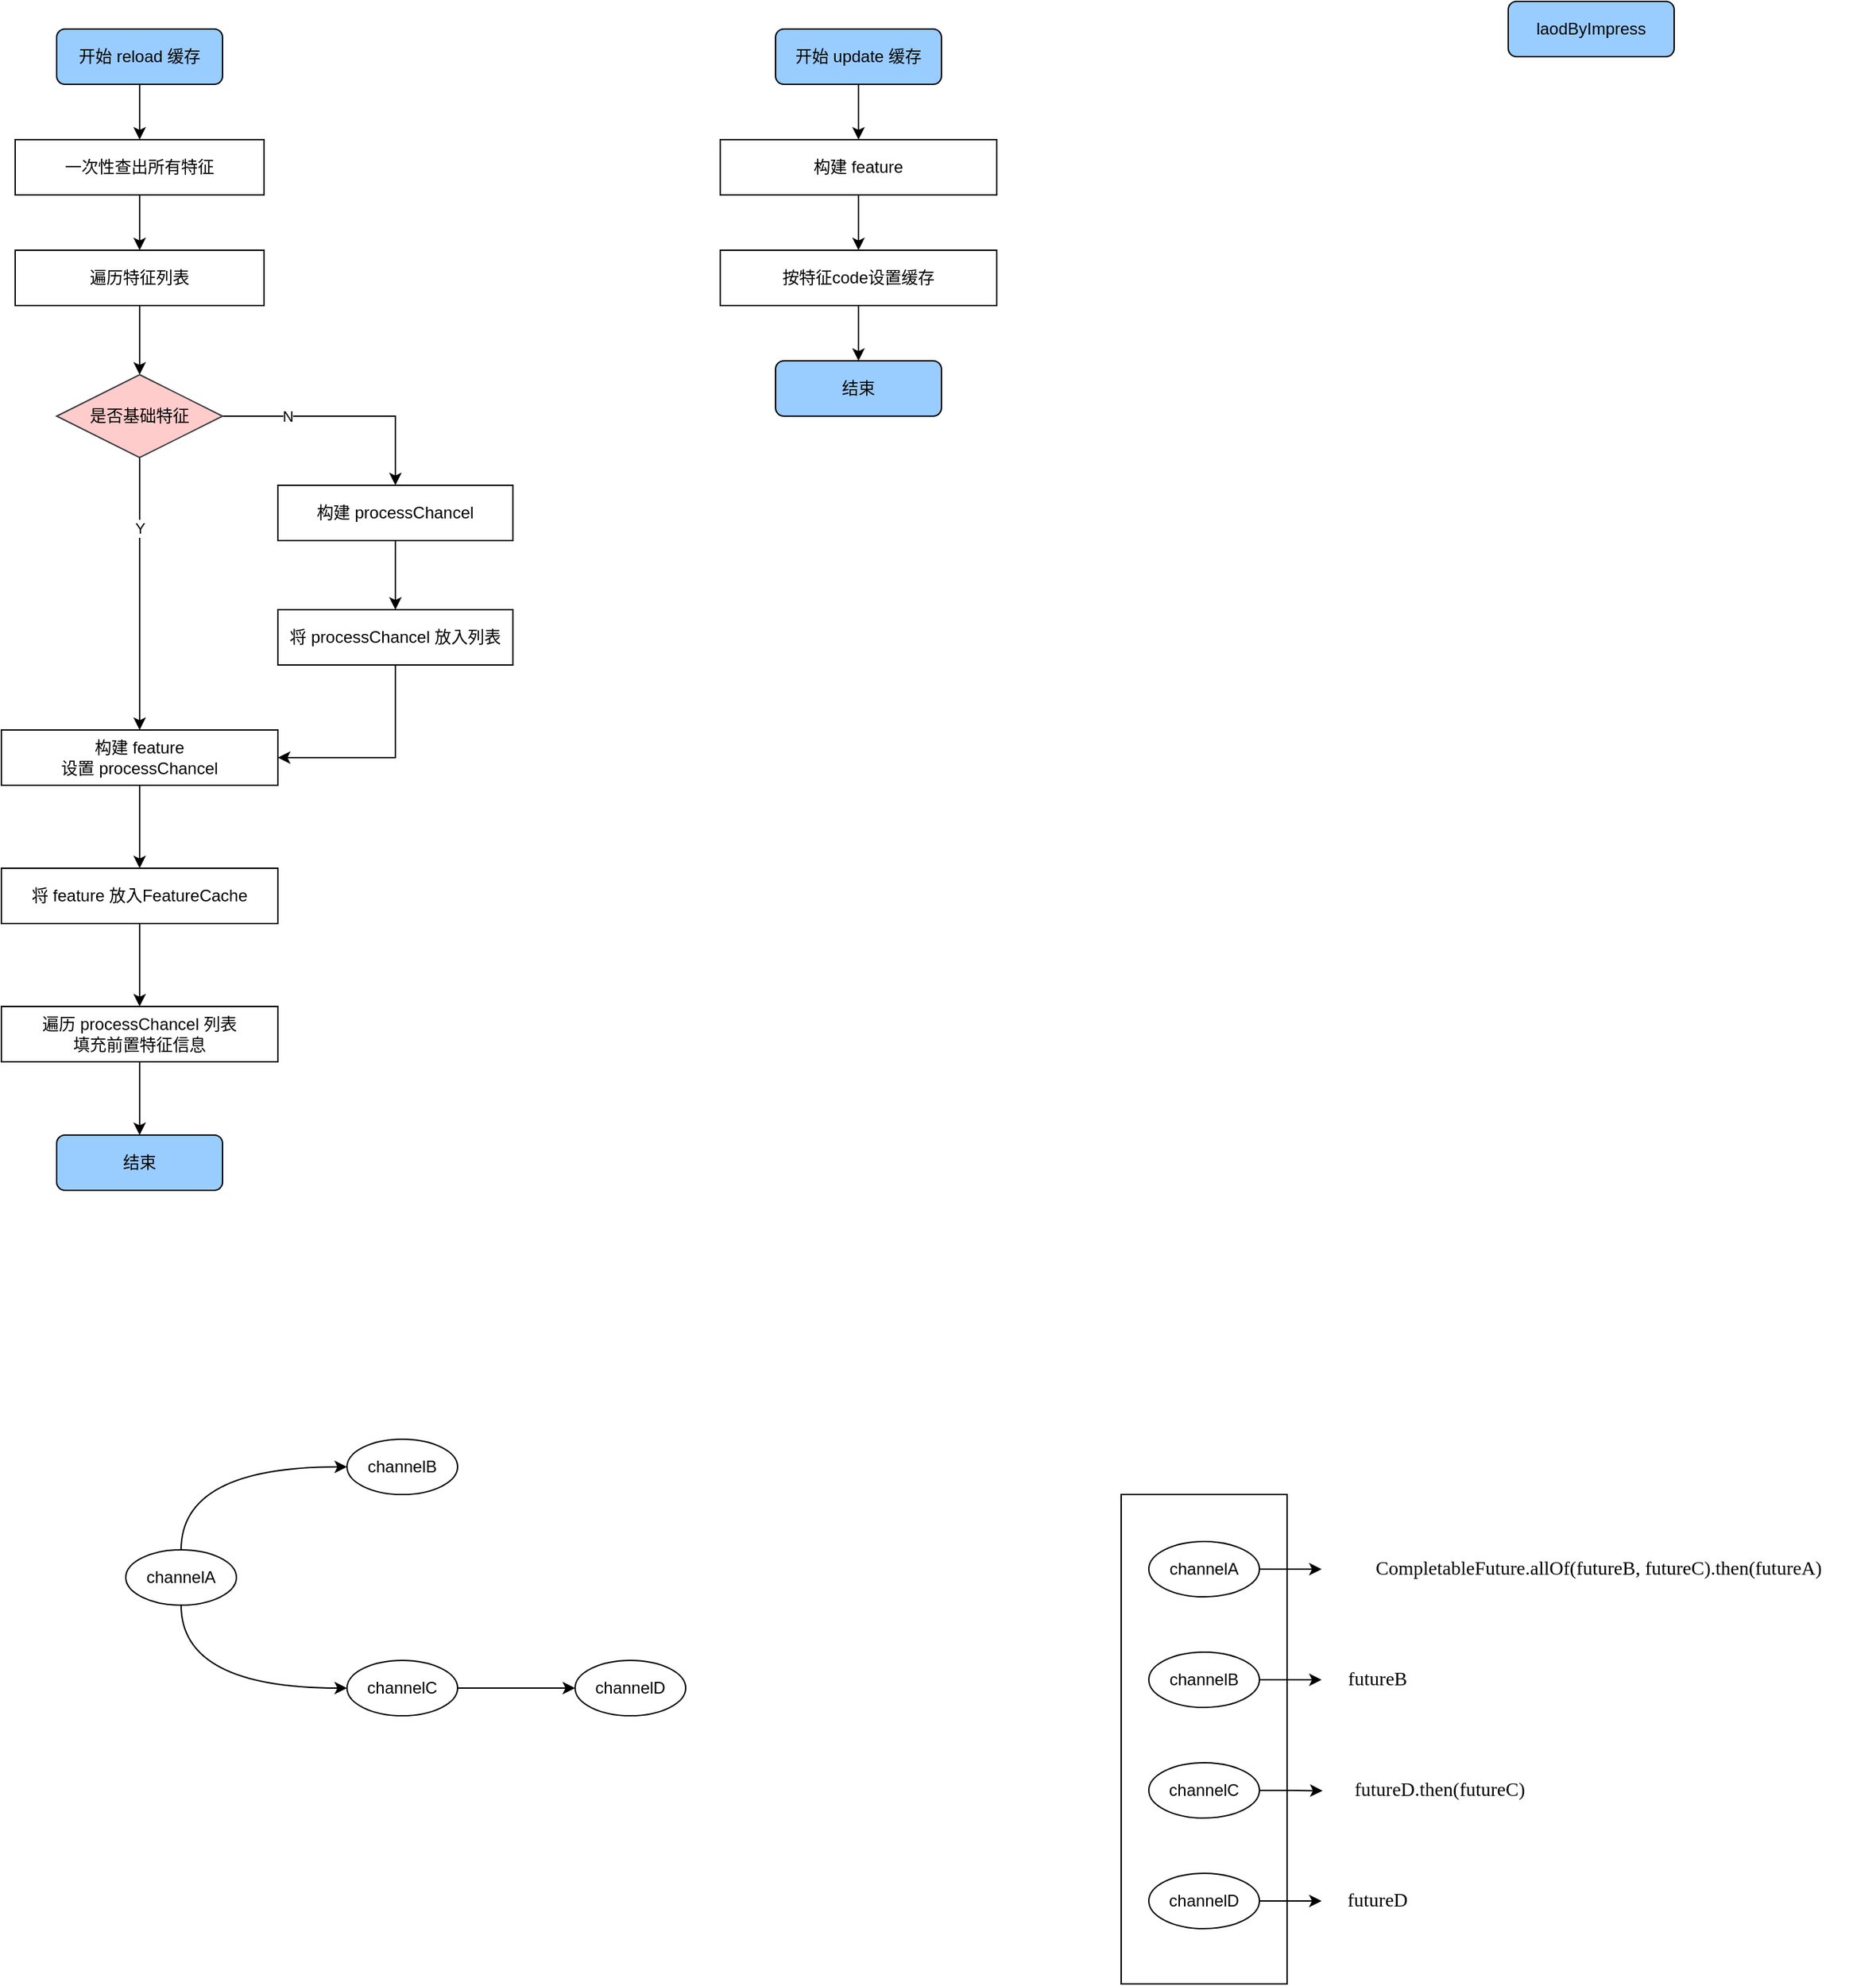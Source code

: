 <mxfile version="24.7.6">
  <diagram name="第 1 页" id="dp5hx1DgY4tsWoC5Lqza">
    <mxGraphModel dx="895" dy="540" grid="1" gridSize="10" guides="1" tooltips="1" connect="1" arrows="1" fold="1" page="1" pageScale="1" pageWidth="2336" pageHeight="1654" math="0" shadow="0">
      <root>
        <mxCell id="0" />
        <mxCell id="1" parent="0" />
        <mxCell id="vabY3GFANIbrLaOo8zu0-46" value="" style="rounded=0;whiteSpace=wrap;html=1;" vertex="1" parent="1">
          <mxGeometry x="960" y="1280" width="120" height="354" as="geometry" />
        </mxCell>
        <mxCell id="vabY3GFANIbrLaOo8zu0-1" style="edgeStyle=orthogonalEdgeStyle;rounded=0;orthogonalLoop=1;jettySize=auto;html=1;exitX=0.5;exitY=1;exitDx=0;exitDy=0;" edge="1" parent="1" source="vabY3GFANIbrLaOo8zu0-2">
          <mxGeometry relative="1" as="geometry">
            <mxPoint x="250" y="300" as="targetPoint" />
          </mxGeometry>
        </mxCell>
        <mxCell id="vabY3GFANIbrLaOo8zu0-2" value="开始 reload 缓存" style="rounded=1;whiteSpace=wrap;html=1;fillColor=#99CCFF;" vertex="1" parent="1">
          <mxGeometry x="190" y="220" width="120" height="40" as="geometry" />
        </mxCell>
        <mxCell id="vabY3GFANIbrLaOo8zu0-3" style="edgeStyle=orthogonalEdgeStyle;rounded=0;orthogonalLoop=1;jettySize=auto;html=1;exitX=0.5;exitY=1;exitDx=0;exitDy=0;" edge="1" parent="1" source="vabY3GFANIbrLaOo8zu0-4" target="vabY3GFANIbrLaOo8zu0-6">
          <mxGeometry relative="1" as="geometry" />
        </mxCell>
        <mxCell id="vabY3GFANIbrLaOo8zu0-4" value="一次性查出所有特征" style="rounded=0;whiteSpace=wrap;html=1;" vertex="1" parent="1">
          <mxGeometry x="160" y="300" width="180" height="40" as="geometry" />
        </mxCell>
        <mxCell id="vabY3GFANIbrLaOo8zu0-5" style="edgeStyle=orthogonalEdgeStyle;rounded=0;orthogonalLoop=1;jettySize=auto;html=1;exitX=0.5;exitY=1;exitDx=0;exitDy=0;entryX=0.5;entryY=0;entryDx=0;entryDy=0;" edge="1" parent="1" source="vabY3GFANIbrLaOo8zu0-6" target="vabY3GFANIbrLaOo8zu0-11">
          <mxGeometry relative="1" as="geometry" />
        </mxCell>
        <mxCell id="vabY3GFANIbrLaOo8zu0-6" value="遍历特征列表" style="rounded=0;whiteSpace=wrap;html=1;" vertex="1" parent="1">
          <mxGeometry x="160" y="380" width="180" height="40" as="geometry" />
        </mxCell>
        <mxCell id="vabY3GFANIbrLaOo8zu0-7" style="edgeStyle=orthogonalEdgeStyle;rounded=0;orthogonalLoop=1;jettySize=auto;html=1;exitX=1;exitY=0.5;exitDx=0;exitDy=0;entryX=0.5;entryY=0;entryDx=0;entryDy=0;" edge="1" parent="1" source="vabY3GFANIbrLaOo8zu0-11" target="vabY3GFANIbrLaOo8zu0-13">
          <mxGeometry relative="1" as="geometry" />
        </mxCell>
        <mxCell id="vabY3GFANIbrLaOo8zu0-8" value="N" style="edgeLabel;html=1;align=center;verticalAlign=middle;resizable=0;points=[];" vertex="1" connectable="0" parent="vabY3GFANIbrLaOo8zu0-7">
          <mxGeometry x="-0.467" y="-2" relative="1" as="geometry">
            <mxPoint y="-2" as="offset" />
          </mxGeometry>
        </mxCell>
        <mxCell id="vabY3GFANIbrLaOo8zu0-9" style="edgeStyle=orthogonalEdgeStyle;rounded=0;orthogonalLoop=1;jettySize=auto;html=1;exitX=0.5;exitY=1;exitDx=0;exitDy=0;" edge="1" parent="1" source="vabY3GFANIbrLaOo8zu0-11" target="vabY3GFANIbrLaOo8zu0-15">
          <mxGeometry relative="1" as="geometry" />
        </mxCell>
        <mxCell id="vabY3GFANIbrLaOo8zu0-10" value="Y" style="edgeLabel;html=1;align=center;verticalAlign=middle;resizable=0;points=[];" vertex="1" connectable="0" parent="vabY3GFANIbrLaOo8zu0-9">
          <mxGeometry x="-0.483" relative="1" as="geometry">
            <mxPoint as="offset" />
          </mxGeometry>
        </mxCell>
        <mxCell id="vabY3GFANIbrLaOo8zu0-11" value="是否基础特征" style="rhombus;whiteSpace=wrap;html=1;fillColor=#ffcccc;strokeColor=#36393d;" vertex="1" parent="1">
          <mxGeometry x="190" y="470" width="120" height="60" as="geometry" />
        </mxCell>
        <mxCell id="vabY3GFANIbrLaOo8zu0-12" style="edgeStyle=orthogonalEdgeStyle;rounded=0;orthogonalLoop=1;jettySize=auto;html=1;exitX=0.5;exitY=1;exitDx=0;exitDy=0;entryX=0.5;entryY=0;entryDx=0;entryDy=0;" edge="1" parent="1" source="vabY3GFANIbrLaOo8zu0-13" target="vabY3GFANIbrLaOo8zu0-21">
          <mxGeometry relative="1" as="geometry" />
        </mxCell>
        <mxCell id="vabY3GFANIbrLaOo8zu0-13" value="构建 processChancel" style="rounded=0;whiteSpace=wrap;html=1;" vertex="1" parent="1">
          <mxGeometry x="350" y="550" width="170" height="40" as="geometry" />
        </mxCell>
        <mxCell id="vabY3GFANIbrLaOo8zu0-14" style="edgeStyle=orthogonalEdgeStyle;rounded=0;orthogonalLoop=1;jettySize=auto;html=1;exitX=0.5;exitY=1;exitDx=0;exitDy=0;entryX=0.5;entryY=0;entryDx=0;entryDy=0;" edge="1" parent="1" source="vabY3GFANIbrLaOo8zu0-15" target="vabY3GFANIbrLaOo8zu0-17">
          <mxGeometry relative="1" as="geometry" />
        </mxCell>
        <mxCell id="vabY3GFANIbrLaOo8zu0-15" value="构建 feature&lt;div&gt;设置&amp;nbsp;&lt;span style=&quot;background-color: initial;&quot;&gt;processChancel&lt;/span&gt;&lt;/div&gt;" style="rounded=0;whiteSpace=wrap;html=1;" vertex="1" parent="1">
          <mxGeometry x="150" y="727" width="200" height="40" as="geometry" />
        </mxCell>
        <mxCell id="vabY3GFANIbrLaOo8zu0-16" style="edgeStyle=orthogonalEdgeStyle;rounded=0;orthogonalLoop=1;jettySize=auto;html=1;exitX=0.5;exitY=1;exitDx=0;exitDy=0;entryX=0.5;entryY=0;entryDx=0;entryDy=0;" edge="1" parent="1" source="vabY3GFANIbrLaOo8zu0-17" target="vabY3GFANIbrLaOo8zu0-19">
          <mxGeometry relative="1" as="geometry" />
        </mxCell>
        <mxCell id="vabY3GFANIbrLaOo8zu0-17" value="将 feature 放入FeatureCache" style="rounded=0;whiteSpace=wrap;html=1;" vertex="1" parent="1">
          <mxGeometry x="150" y="827" width="200" height="40" as="geometry" />
        </mxCell>
        <mxCell id="vabY3GFANIbrLaOo8zu0-18" style="edgeStyle=orthogonalEdgeStyle;rounded=0;orthogonalLoop=1;jettySize=auto;html=1;exitX=0.5;exitY=1;exitDx=0;exitDy=0;entryX=0.5;entryY=0;entryDx=0;entryDy=0;" edge="1" parent="1" source="vabY3GFANIbrLaOo8zu0-19" target="vabY3GFANIbrLaOo8zu0-22">
          <mxGeometry relative="1" as="geometry" />
        </mxCell>
        <mxCell id="vabY3GFANIbrLaOo8zu0-19" value="遍历 processChancel 列表&lt;div&gt;填充前置特征信息&lt;/div&gt;" style="rounded=0;whiteSpace=wrap;html=1;" vertex="1" parent="1">
          <mxGeometry x="150" y="927" width="200" height="40" as="geometry" />
        </mxCell>
        <mxCell id="vabY3GFANIbrLaOo8zu0-20" style="edgeStyle=orthogonalEdgeStyle;rounded=0;orthogonalLoop=1;jettySize=auto;html=1;exitX=0.5;exitY=1;exitDx=0;exitDy=0;entryX=1;entryY=0.5;entryDx=0;entryDy=0;" edge="1" parent="1" source="vabY3GFANIbrLaOo8zu0-21" target="vabY3GFANIbrLaOo8zu0-15">
          <mxGeometry relative="1" as="geometry" />
        </mxCell>
        <mxCell id="vabY3GFANIbrLaOo8zu0-21" value="将 processChancel 放入列表" style="rounded=0;whiteSpace=wrap;html=1;" vertex="1" parent="1">
          <mxGeometry x="350" y="640" width="170" height="40" as="geometry" />
        </mxCell>
        <mxCell id="vabY3GFANIbrLaOo8zu0-22" value="结束" style="rounded=1;whiteSpace=wrap;html=1;fillColor=#99CCFF;" vertex="1" parent="1">
          <mxGeometry x="190" y="1020" width="120" height="40" as="geometry" />
        </mxCell>
        <mxCell id="vabY3GFANIbrLaOo8zu0-23" style="edgeStyle=orthogonalEdgeStyle;rounded=0;orthogonalLoop=1;jettySize=auto;html=1;exitX=0.5;exitY=1;exitDx=0;exitDy=0;entryX=0.5;entryY=0;entryDx=0;entryDy=0;" edge="1" parent="1" source="vabY3GFANIbrLaOo8zu0-24" target="vabY3GFANIbrLaOo8zu0-26">
          <mxGeometry relative="1" as="geometry" />
        </mxCell>
        <mxCell id="vabY3GFANIbrLaOo8zu0-24" value="开始 update 缓存" style="rounded=1;whiteSpace=wrap;html=1;fillColor=#99CCFF;" vertex="1" parent="1">
          <mxGeometry x="710" y="220" width="120" height="40" as="geometry" />
        </mxCell>
        <mxCell id="vabY3GFANIbrLaOo8zu0-25" style="edgeStyle=orthogonalEdgeStyle;rounded=0;orthogonalLoop=1;jettySize=auto;html=1;exitX=0.5;exitY=1;exitDx=0;exitDy=0;entryX=0.5;entryY=0;entryDx=0;entryDy=0;" edge="1" parent="1" source="vabY3GFANIbrLaOo8zu0-26" target="vabY3GFANIbrLaOo8zu0-28">
          <mxGeometry relative="1" as="geometry" />
        </mxCell>
        <mxCell id="vabY3GFANIbrLaOo8zu0-26" value="构建 feature" style="rounded=0;whiteSpace=wrap;html=1;" vertex="1" parent="1">
          <mxGeometry x="670" y="300" width="200" height="40" as="geometry" />
        </mxCell>
        <mxCell id="vabY3GFANIbrLaOo8zu0-27" style="edgeStyle=orthogonalEdgeStyle;rounded=0;orthogonalLoop=1;jettySize=auto;html=1;exitX=0.5;exitY=1;exitDx=0;exitDy=0;" edge="1" parent="1" source="vabY3GFANIbrLaOo8zu0-28" target="vabY3GFANIbrLaOo8zu0-29">
          <mxGeometry relative="1" as="geometry" />
        </mxCell>
        <mxCell id="vabY3GFANIbrLaOo8zu0-28" value="按特征code设置缓存" style="rounded=0;whiteSpace=wrap;html=1;" vertex="1" parent="1">
          <mxGeometry x="670" y="380" width="200" height="40" as="geometry" />
        </mxCell>
        <mxCell id="vabY3GFANIbrLaOo8zu0-29" value="结束" style="rounded=1;whiteSpace=wrap;html=1;fillColor=#99CCFF;" vertex="1" parent="1">
          <mxGeometry x="710" y="460" width="120" height="40" as="geometry" />
        </mxCell>
        <mxCell id="vabY3GFANIbrLaOo8zu0-30" value="laodByImpress" style="rounded=1;whiteSpace=wrap;html=1;fillColor=#99CCFF;" vertex="1" parent="1">
          <mxGeometry x="1240" y="200" width="120" height="40" as="geometry" />
        </mxCell>
        <mxCell id="vabY3GFANIbrLaOo8zu0-38" style="edgeStyle=orthogonalEdgeStyle;rounded=0;orthogonalLoop=1;jettySize=auto;html=1;exitX=0.5;exitY=0;exitDx=0;exitDy=0;entryX=0;entryY=0.5;entryDx=0;entryDy=0;curved=1;" edge="1" parent="1" source="vabY3GFANIbrLaOo8zu0-33" target="vabY3GFANIbrLaOo8zu0-34">
          <mxGeometry relative="1" as="geometry" />
        </mxCell>
        <mxCell id="vabY3GFANIbrLaOo8zu0-39" style="edgeStyle=orthogonalEdgeStyle;rounded=0;orthogonalLoop=1;jettySize=auto;html=1;exitX=0.5;exitY=1;exitDx=0;exitDy=0;entryX=0;entryY=0.5;entryDx=0;entryDy=0;curved=1;" edge="1" parent="1" source="vabY3GFANIbrLaOo8zu0-33" target="vabY3GFANIbrLaOo8zu0-36">
          <mxGeometry relative="1" as="geometry" />
        </mxCell>
        <mxCell id="vabY3GFANIbrLaOo8zu0-33" value="channelA" style="ellipse;whiteSpace=wrap;html=1;" vertex="1" parent="1">
          <mxGeometry x="240" y="1320" width="80" height="40" as="geometry" />
        </mxCell>
        <mxCell id="vabY3GFANIbrLaOo8zu0-34" value="channelB" style="ellipse;whiteSpace=wrap;html=1;" vertex="1" parent="1">
          <mxGeometry x="400" y="1240" width="80" height="40" as="geometry" />
        </mxCell>
        <mxCell id="vabY3GFANIbrLaOo8zu0-41" style="edgeStyle=orthogonalEdgeStyle;rounded=0;orthogonalLoop=1;jettySize=auto;html=1;exitX=1;exitY=0.5;exitDx=0;exitDy=0;entryX=0;entryY=0.5;entryDx=0;entryDy=0;" edge="1" parent="1" source="vabY3GFANIbrLaOo8zu0-36" target="vabY3GFANIbrLaOo8zu0-40">
          <mxGeometry relative="1" as="geometry" />
        </mxCell>
        <mxCell id="vabY3GFANIbrLaOo8zu0-36" value="channelC" style="ellipse;whiteSpace=wrap;html=1;" vertex="1" parent="1">
          <mxGeometry x="400" y="1400" width="80" height="40" as="geometry" />
        </mxCell>
        <mxCell id="vabY3GFANIbrLaOo8zu0-40" value="channelD" style="ellipse;whiteSpace=wrap;html=1;" vertex="1" parent="1">
          <mxGeometry x="565" y="1400" width="80" height="40" as="geometry" />
        </mxCell>
        <mxCell id="vabY3GFANIbrLaOo8zu0-65" style="edgeStyle=orthogonalEdgeStyle;rounded=0;orthogonalLoop=1;jettySize=auto;html=1;exitX=1;exitY=0.5;exitDx=0;exitDy=0;" edge="1" parent="1" source="vabY3GFANIbrLaOo8zu0-42" target="vabY3GFANIbrLaOo8zu0-64">
          <mxGeometry relative="1" as="geometry" />
        </mxCell>
        <mxCell id="vabY3GFANIbrLaOo8zu0-42" value="channelA" style="ellipse;whiteSpace=wrap;html=1;" vertex="1" parent="1">
          <mxGeometry x="980" y="1314" width="80" height="40" as="geometry" />
        </mxCell>
        <mxCell id="vabY3GFANIbrLaOo8zu0-70" style="edgeStyle=orthogonalEdgeStyle;rounded=0;orthogonalLoop=1;jettySize=auto;html=1;exitX=1;exitY=0.5;exitDx=0;exitDy=0;" edge="1" parent="1" source="vabY3GFANIbrLaOo8zu0-43" target="vabY3GFANIbrLaOo8zu0-68">
          <mxGeometry relative="1" as="geometry" />
        </mxCell>
        <mxCell id="vabY3GFANIbrLaOo8zu0-43" value="channelB" style="ellipse;whiteSpace=wrap;html=1;" vertex="1" parent="1">
          <mxGeometry x="980" y="1394" width="80" height="40" as="geometry" />
        </mxCell>
        <mxCell id="vabY3GFANIbrLaOo8zu0-44" value="channelC" style="ellipse;whiteSpace=wrap;html=1;" vertex="1" parent="1">
          <mxGeometry x="980" y="1474" width="80" height="40" as="geometry" />
        </mxCell>
        <mxCell id="vabY3GFANIbrLaOo8zu0-80" style="edgeStyle=orthogonalEdgeStyle;rounded=0;orthogonalLoop=1;jettySize=auto;html=1;exitX=1;exitY=0.5;exitDx=0;exitDy=0;" edge="1" parent="1" source="vabY3GFANIbrLaOo8zu0-45" target="vabY3GFANIbrLaOo8zu0-79">
          <mxGeometry relative="1" as="geometry" />
        </mxCell>
        <mxCell id="vabY3GFANIbrLaOo8zu0-45" value="channelD" style="ellipse;whiteSpace=wrap;html=1;" vertex="1" parent="1">
          <mxGeometry x="980" y="1554" width="80" height="40" as="geometry" />
        </mxCell>
        <mxCell id="vabY3GFANIbrLaOo8zu0-64" value="&lt;font face=&quot;Comic Sans MS&quot; style=&quot;font-size: 14px;&quot;&gt;CompletableFuture.allOf(&lt;/font&gt;&lt;span style=&quot;font-family: &amp;quot;Comic Sans MS&amp;quot;; font-size: 14px; text-wrap: wrap;&quot;&gt;futureB&lt;/span&gt;&lt;font face=&quot;Comic Sans MS&quot; style=&quot;font-size: 14px;&quot;&gt;&lt;span style=&quot;text-wrap: wrap;&quot;&gt;,&lt;/span&gt;&lt;span style=&quot;text-wrap: wrap;&quot;&gt;&amp;nbsp;futureC&lt;/span&gt;).then(futureA)&lt;/font&gt;" style="text;html=1;align=center;verticalAlign=middle;resizable=0;points=[];autosize=1;strokeColor=none;fillColor=none;" vertex="1" parent="1">
          <mxGeometry x="1105" y="1319" width="400" height="30" as="geometry" />
        </mxCell>
        <mxCell id="vabY3GFANIbrLaOo8zu0-68" value="&lt;span style=&quot;font-family: &amp;quot;Comic Sans MS&amp;quot;; font-size: 14px; text-wrap: wrap;&quot;&gt;futureB&lt;/span&gt;" style="text;html=1;align=center;verticalAlign=middle;resizable=0;points=[];autosize=1;strokeColor=none;fillColor=none;" vertex="1" parent="1">
          <mxGeometry x="1105" y="1399" width="80" height="30" as="geometry" />
        </mxCell>
        <mxCell id="vabY3GFANIbrLaOo8zu0-75" value="&lt;font face=&quot;Comic Sans MS&quot; style=&quot;font-size: 14px;&quot;&gt;&lt;span style=&quot;text-wrap: wrap;&quot;&gt;futureD&lt;/span&gt;.then(futureC)&lt;/font&gt;" style="text;html=1;align=center;verticalAlign=middle;resizable=0;points=[];autosize=1;strokeColor=none;fillColor=none;" vertex="1" parent="1">
          <mxGeometry x="1105" y="1479" width="170" height="30" as="geometry" />
        </mxCell>
        <mxCell id="vabY3GFANIbrLaOo8zu0-77" style="edgeStyle=orthogonalEdgeStyle;rounded=0;orthogonalLoop=1;jettySize=auto;html=1;exitX=1;exitY=0.5;exitDx=0;exitDy=0;entryX=0.004;entryY=0.51;entryDx=0;entryDy=0;entryPerimeter=0;" edge="1" parent="1" source="vabY3GFANIbrLaOo8zu0-44" target="vabY3GFANIbrLaOo8zu0-75">
          <mxGeometry relative="1" as="geometry" />
        </mxCell>
        <mxCell id="vabY3GFANIbrLaOo8zu0-79" value="&lt;span style=&quot;font-family: &amp;quot;Comic Sans MS&amp;quot;; font-size: 14px; text-wrap: wrap;&quot;&gt;futureD&lt;/span&gt;" style="text;html=1;align=center;verticalAlign=middle;resizable=0;points=[];autosize=1;strokeColor=none;fillColor=none;" vertex="1" parent="1">
          <mxGeometry x="1105" y="1559" width="80" height="30" as="geometry" />
        </mxCell>
      </root>
    </mxGraphModel>
  </diagram>
</mxfile>
